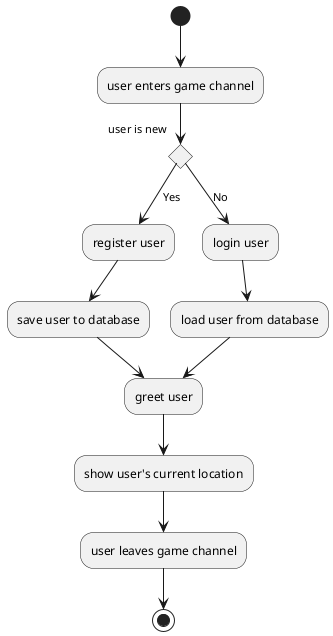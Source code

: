@startuml
(*)  --> "user enters game channel"

If "user is new" then
    --> [Yes] "register user"
    --> "save user to database"
    --> "greet user"
else
    --> [No] "login user"
    --> "load user from database"
    --> "greet user"
Endif

--> "show user's current location"

--> "user leaves game channel"
-->(*)
@enduml